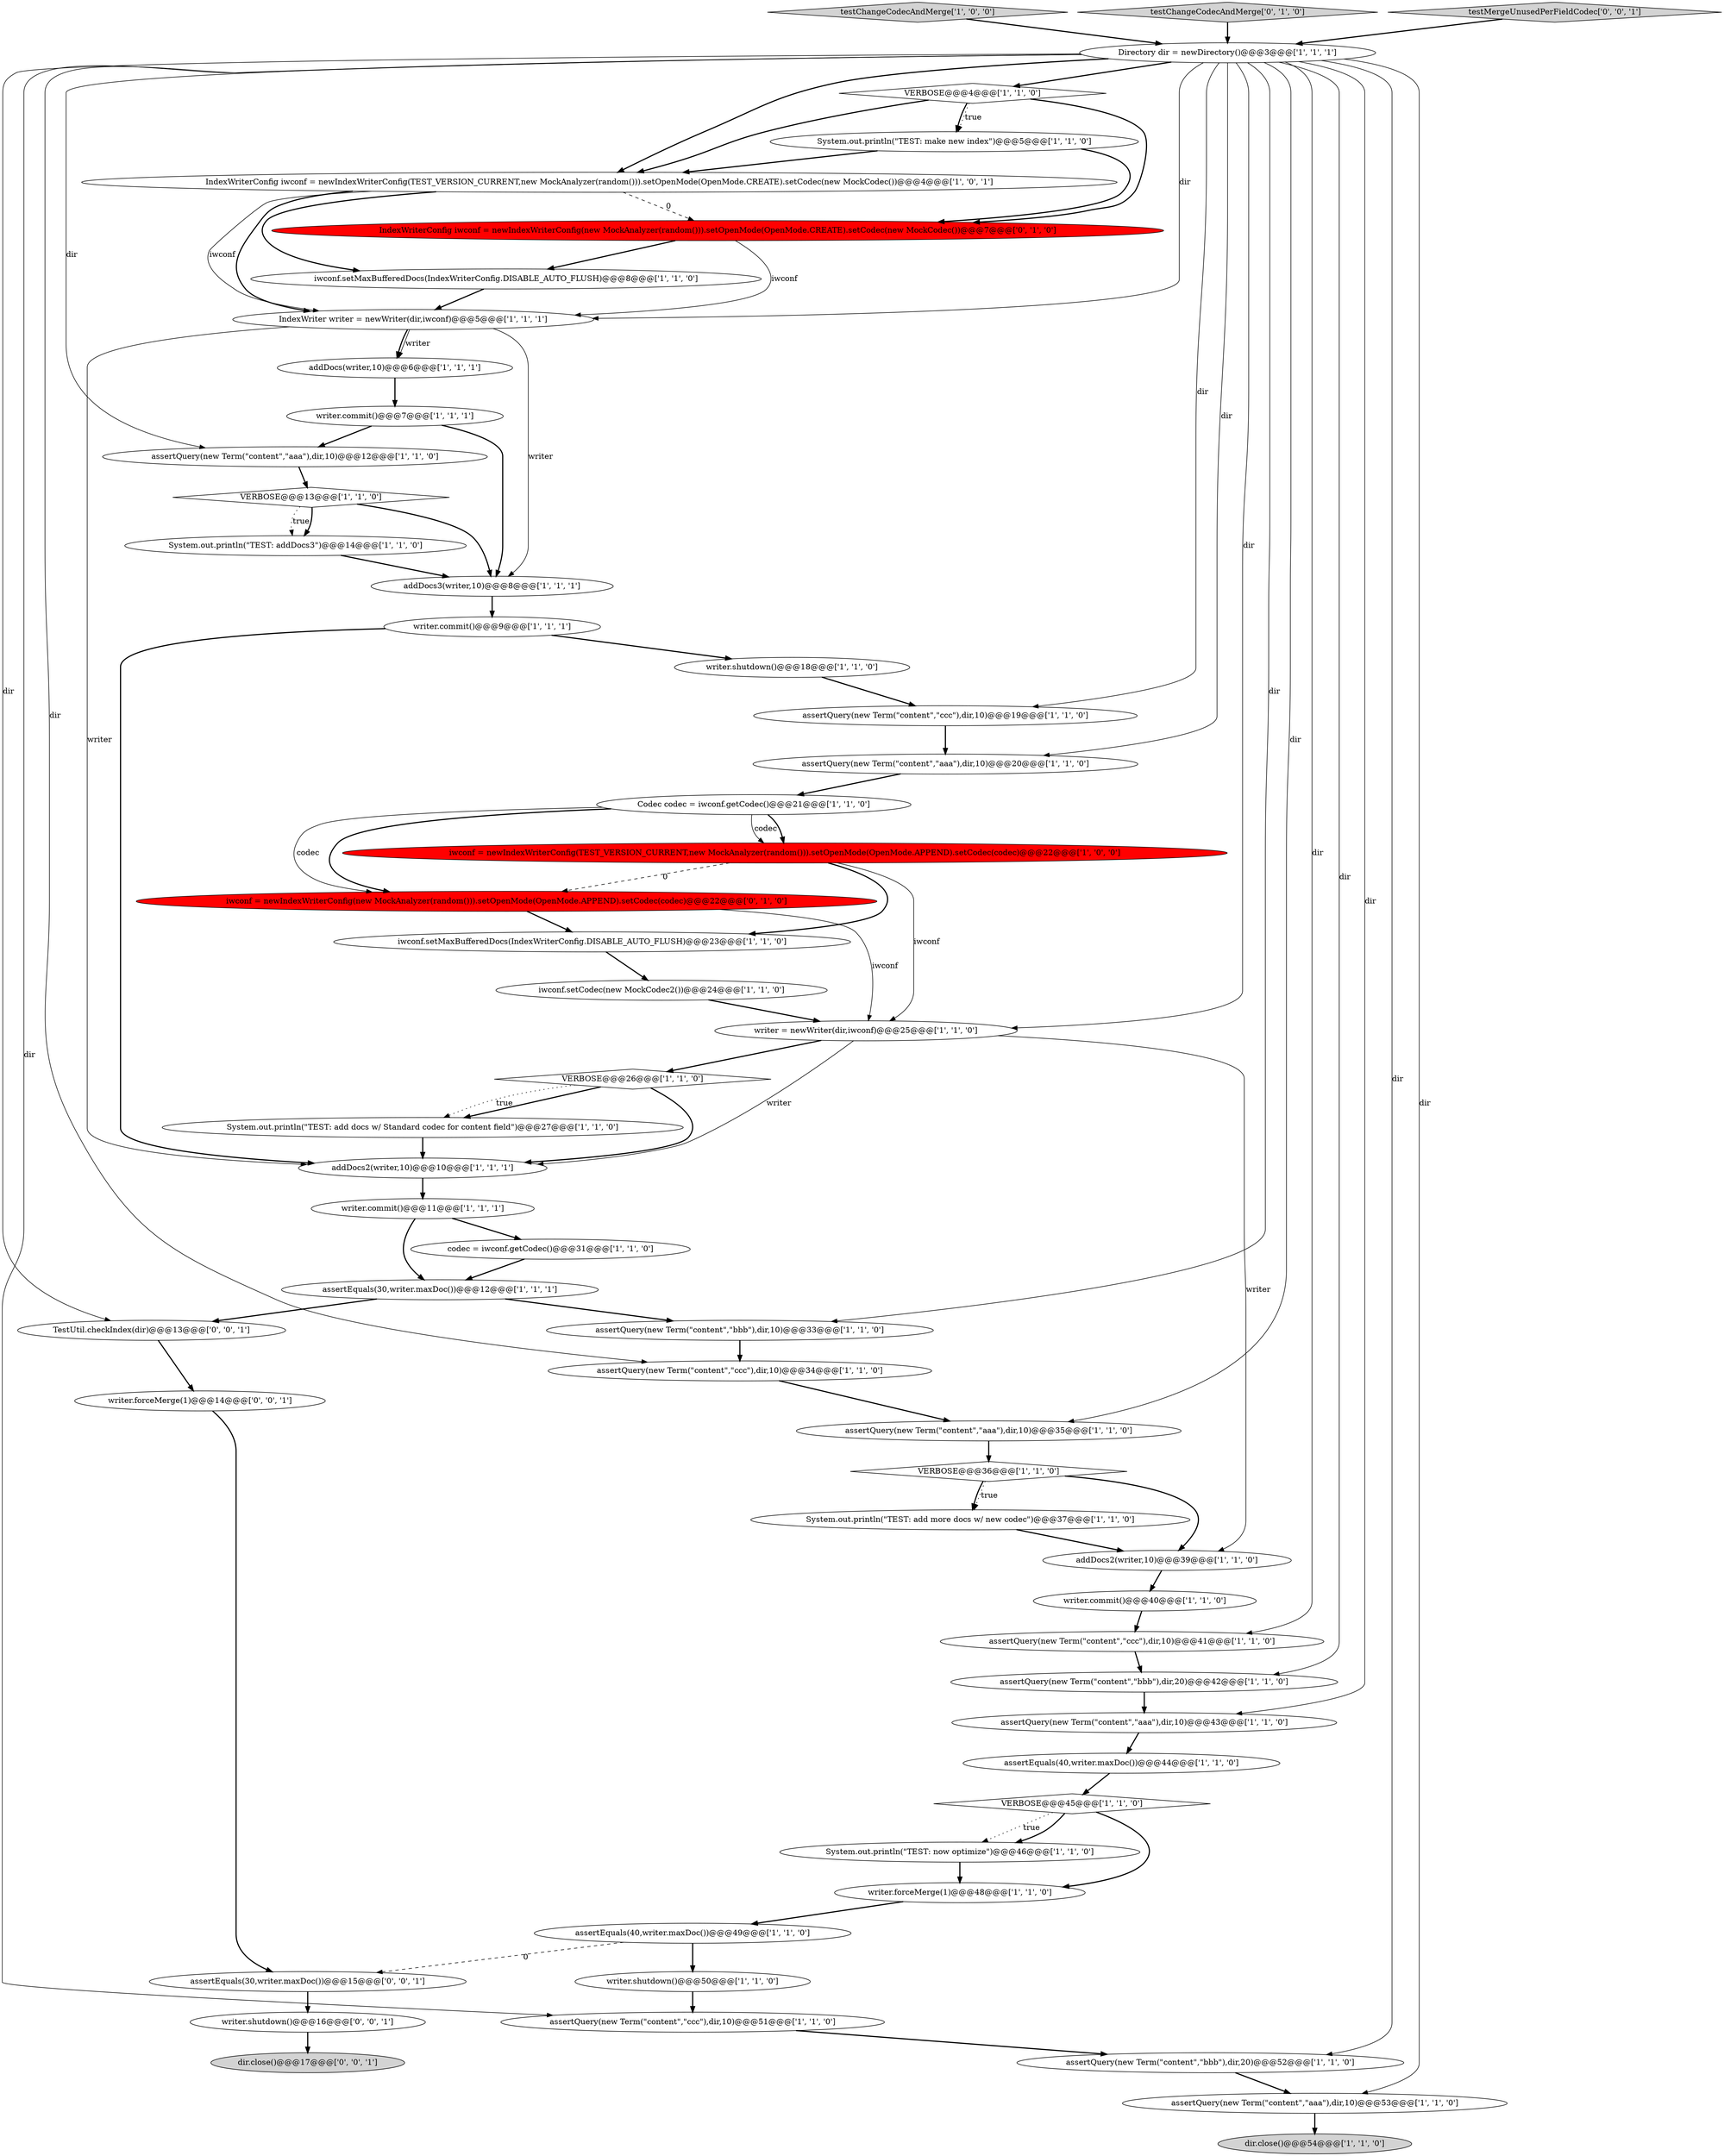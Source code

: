 digraph {
51 [style = filled, label = "dir.close()@@@17@@@['0', '0', '1']", fillcolor = lightgray, shape = ellipse image = "AAA0AAABBB3BBB"];
53 [style = filled, label = "TestUtil.checkIndex(dir)@@@13@@@['0', '0', '1']", fillcolor = white, shape = ellipse image = "AAA0AAABBB3BBB"];
38 [style = filled, label = "testChangeCodecAndMerge['1', '0', '0']", fillcolor = lightgray, shape = diamond image = "AAA0AAABBB1BBB"];
24 [style = filled, label = "System.out.println(\"TEST: addDocs3\")@@@14@@@['1', '1', '0']", fillcolor = white, shape = ellipse image = "AAA0AAABBB1BBB"];
5 [style = filled, label = "System.out.println(\"TEST: now optimize\")@@@46@@@['1', '1', '0']", fillcolor = white, shape = ellipse image = "AAA0AAABBB1BBB"];
25 [style = filled, label = "System.out.println(\"TEST: add docs w/ Standard codec for content field\")@@@27@@@['1', '1', '0']", fillcolor = white, shape = ellipse image = "AAA0AAABBB1BBB"];
35 [style = filled, label = "dir.close()@@@54@@@['1', '1', '0']", fillcolor = lightgray, shape = ellipse image = "AAA0AAABBB1BBB"];
15 [style = filled, label = "VERBOSE@@@26@@@['1', '1', '0']", fillcolor = white, shape = diamond image = "AAA0AAABBB1BBB"];
43 [style = filled, label = "assertQuery(new Term(\"content\",\"aaa\"),dir,10)@@@35@@@['1', '1', '0']", fillcolor = white, shape = ellipse image = "AAA0AAABBB1BBB"];
28 [style = filled, label = "VERBOSE@@@36@@@['1', '1', '0']", fillcolor = white, shape = diamond image = "AAA0AAABBB1BBB"];
27 [style = filled, label = "assertEquals(30,writer.maxDoc())@@@12@@@['1', '1', '1']", fillcolor = white, shape = ellipse image = "AAA0AAABBB1BBB"];
34 [style = filled, label = "writer = newWriter(dir,iwconf)@@@25@@@['1', '1', '0']", fillcolor = white, shape = ellipse image = "AAA0AAABBB1BBB"];
47 [style = filled, label = "assertQuery(new Term(\"content\",\"aaa\"),dir,10)@@@20@@@['1', '1', '0']", fillcolor = white, shape = ellipse image = "AAA0AAABBB1BBB"];
19 [style = filled, label = "writer.commit()@@@9@@@['1', '1', '1']", fillcolor = white, shape = ellipse image = "AAA0AAABBB1BBB"];
3 [style = filled, label = "assertQuery(new Term(\"content\",\"bbb\"),dir,20)@@@42@@@['1', '1', '0']", fillcolor = white, shape = ellipse image = "AAA0AAABBB1BBB"];
22 [style = filled, label = "assertQuery(new Term(\"content\",\"bbb\"),dir,10)@@@33@@@['1', '1', '0']", fillcolor = white, shape = ellipse image = "AAA0AAABBB1BBB"];
29 [style = filled, label = "addDocs3(writer,10)@@@8@@@['1', '1', '1']", fillcolor = white, shape = ellipse image = "AAA0AAABBB1BBB"];
55 [style = filled, label = "assertEquals(30,writer.maxDoc())@@@15@@@['0', '0', '1']", fillcolor = white, shape = ellipse image = "AAA0AAABBB3BBB"];
2 [style = filled, label = "iwconf.setMaxBufferedDocs(IndexWriterConfig.DISABLE_AUTO_FLUSH)@@@23@@@['1', '1', '0']", fillcolor = white, shape = ellipse image = "AAA0AAABBB1BBB"];
45 [style = filled, label = "VERBOSE@@@45@@@['1', '1', '0']", fillcolor = white, shape = diamond image = "AAA0AAABBB1BBB"];
30 [style = filled, label = "IndexWriterConfig iwconf = newIndexWriterConfig(TEST_VERSION_CURRENT,new MockAnalyzer(random())).setOpenMode(OpenMode.CREATE).setCodec(new MockCodec())@@@4@@@['1', '0', '1']", fillcolor = white, shape = ellipse image = "AAA0AAABBB1BBB"];
56 [style = filled, label = "writer.shutdown()@@@16@@@['0', '0', '1']", fillcolor = white, shape = ellipse image = "AAA0AAABBB3BBB"];
23 [style = filled, label = "assertEquals(40,writer.maxDoc())@@@44@@@['1', '1', '0']", fillcolor = white, shape = ellipse image = "AAA0AAABBB1BBB"];
12 [style = filled, label = "assertQuery(new Term(\"content\",\"bbb\"),dir,20)@@@52@@@['1', '1', '0']", fillcolor = white, shape = ellipse image = "AAA0AAABBB1BBB"];
39 [style = filled, label = "writer.forceMerge(1)@@@48@@@['1', '1', '0']", fillcolor = white, shape = ellipse image = "AAA0AAABBB1BBB"];
13 [style = filled, label = "assertQuery(new Term(\"content\",\"ccc\"),dir,10)@@@19@@@['1', '1', '0']", fillcolor = white, shape = ellipse image = "AAA0AAABBB1BBB"];
48 [style = filled, label = "iwconf = newIndexWriterConfig(new MockAnalyzer(random())).setOpenMode(OpenMode.APPEND).setCodec(codec)@@@22@@@['0', '1', '0']", fillcolor = red, shape = ellipse image = "AAA1AAABBB2BBB"];
16 [style = filled, label = "assertEquals(40,writer.maxDoc())@@@49@@@['1', '1', '0']", fillcolor = white, shape = ellipse image = "AAA0AAABBB1BBB"];
31 [style = filled, label = "writer.commit()@@@7@@@['1', '1', '1']", fillcolor = white, shape = ellipse image = "AAA0AAABBB1BBB"];
9 [style = filled, label = "assertQuery(new Term(\"content\",\"ccc\"),dir,10)@@@51@@@['1', '1', '0']", fillcolor = white, shape = ellipse image = "AAA0AAABBB1BBB"];
11 [style = filled, label = "assertQuery(new Term(\"content\",\"aaa\"),dir,10)@@@12@@@['1', '1', '0']", fillcolor = white, shape = ellipse image = "AAA0AAABBB1BBB"];
21 [style = filled, label = "addDocs(writer,10)@@@6@@@['1', '1', '1']", fillcolor = white, shape = ellipse image = "AAA0AAABBB1BBB"];
52 [style = filled, label = "writer.forceMerge(1)@@@14@@@['0', '0', '1']", fillcolor = white, shape = ellipse image = "AAA0AAABBB3BBB"];
49 [style = filled, label = "testChangeCodecAndMerge['0', '1', '0']", fillcolor = lightgray, shape = diamond image = "AAA0AAABBB2BBB"];
32 [style = filled, label = "addDocs2(writer,10)@@@10@@@['1', '1', '1']", fillcolor = white, shape = ellipse image = "AAA0AAABBB1BBB"];
0 [style = filled, label = "iwconf.setMaxBufferedDocs(IndexWriterConfig.DISABLE_AUTO_FLUSH)@@@8@@@['1', '1', '0']", fillcolor = white, shape = ellipse image = "AAA0AAABBB1BBB"];
33 [style = filled, label = "Directory dir = newDirectory()@@@3@@@['1', '1', '1']", fillcolor = white, shape = ellipse image = "AAA0AAABBB1BBB"];
50 [style = filled, label = "IndexWriterConfig iwconf = newIndexWriterConfig(new MockAnalyzer(random())).setOpenMode(OpenMode.CREATE).setCodec(new MockCodec())@@@7@@@['0', '1', '0']", fillcolor = red, shape = ellipse image = "AAA1AAABBB2BBB"];
36 [style = filled, label = "VERBOSE@@@4@@@['1', '1', '0']", fillcolor = white, shape = diamond image = "AAA0AAABBB1BBB"];
44 [style = filled, label = "assertQuery(new Term(\"content\",\"aaa\"),dir,10)@@@53@@@['1', '1', '0']", fillcolor = white, shape = ellipse image = "AAA0AAABBB1BBB"];
4 [style = filled, label = "System.out.println(\"TEST: make new index\")@@@5@@@['1', '1', '0']", fillcolor = white, shape = ellipse image = "AAA0AAABBB1BBB"];
17 [style = filled, label = "writer.shutdown()@@@50@@@['1', '1', '0']", fillcolor = white, shape = ellipse image = "AAA0AAABBB1BBB"];
54 [style = filled, label = "testMergeUnusedPerFieldCodec['0', '0', '1']", fillcolor = lightgray, shape = diamond image = "AAA0AAABBB3BBB"];
1 [style = filled, label = "VERBOSE@@@13@@@['1', '1', '0']", fillcolor = white, shape = diamond image = "AAA0AAABBB1BBB"];
26 [style = filled, label = "iwconf.setCodec(new MockCodec2())@@@24@@@['1', '1', '0']", fillcolor = white, shape = ellipse image = "AAA0AAABBB1BBB"];
40 [style = filled, label = "writer.commit()@@@40@@@['1', '1', '0']", fillcolor = white, shape = ellipse image = "AAA0AAABBB1BBB"];
18 [style = filled, label = "assertQuery(new Term(\"content\",\"ccc\"),dir,10)@@@34@@@['1', '1', '0']", fillcolor = white, shape = ellipse image = "AAA0AAABBB1BBB"];
42 [style = filled, label = "codec = iwconf.getCodec()@@@31@@@['1', '1', '0']", fillcolor = white, shape = ellipse image = "AAA0AAABBB1BBB"];
20 [style = filled, label = "writer.commit()@@@11@@@['1', '1', '1']", fillcolor = white, shape = ellipse image = "AAA0AAABBB1BBB"];
10 [style = filled, label = "Codec codec = iwconf.getCodec()@@@21@@@['1', '1', '0']", fillcolor = white, shape = ellipse image = "AAA0AAABBB1BBB"];
6 [style = filled, label = "writer.shutdown()@@@18@@@['1', '1', '0']", fillcolor = white, shape = ellipse image = "AAA0AAABBB1BBB"];
8 [style = filled, label = "assertQuery(new Term(\"content\",\"aaa\"),dir,10)@@@43@@@['1', '1', '0']", fillcolor = white, shape = ellipse image = "AAA0AAABBB1BBB"];
14 [style = filled, label = "assertQuery(new Term(\"content\",\"ccc\"),dir,10)@@@41@@@['1', '1', '0']", fillcolor = white, shape = ellipse image = "AAA0AAABBB1BBB"];
41 [style = filled, label = "addDocs2(writer,10)@@@39@@@['1', '1', '0']", fillcolor = white, shape = ellipse image = "AAA0AAABBB1BBB"];
46 [style = filled, label = "IndexWriter writer = newWriter(dir,iwconf)@@@5@@@['1', '1', '1']", fillcolor = white, shape = ellipse image = "AAA0AAABBB1BBB"];
7 [style = filled, label = "iwconf = newIndexWriterConfig(TEST_VERSION_CURRENT,new MockAnalyzer(random())).setOpenMode(OpenMode.APPEND).setCodec(codec)@@@22@@@['1', '0', '0']", fillcolor = red, shape = ellipse image = "AAA1AAABBB1BBB"];
37 [style = filled, label = "System.out.println(\"TEST: add more docs w/ new codec\")@@@37@@@['1', '1', '0']", fillcolor = white, shape = ellipse image = "AAA0AAABBB1BBB"];
14->3 [style = bold, label=""];
13->47 [style = bold, label=""];
2->26 [style = bold, label=""];
12->44 [style = bold, label=""];
23->45 [style = bold, label=""];
0->46 [style = bold, label=""];
15->25 [style = bold, label=""];
33->9 [style = solid, label="dir"];
44->35 [style = bold, label=""];
17->9 [style = bold, label=""];
26->34 [style = bold, label=""];
34->15 [style = bold, label=""];
30->50 [style = dashed, label="0"];
47->10 [style = bold, label=""];
52->55 [style = bold, label=""];
20->27 [style = bold, label=""];
45->5 [style = dotted, label="true"];
46->21 [style = bold, label=""];
21->31 [style = bold, label=""];
30->46 [style = bold, label=""];
54->33 [style = bold, label=""];
10->48 [style = solid, label="codec"];
30->46 [style = solid, label="iwconf"];
32->20 [style = bold, label=""];
33->46 [style = solid, label="dir"];
33->18 [style = solid, label="dir"];
28->37 [style = bold, label=""];
33->34 [style = solid, label="dir"];
8->23 [style = bold, label=""];
48->2 [style = bold, label=""];
5->39 [style = bold, label=""];
27->53 [style = bold, label=""];
53->52 [style = bold, label=""];
36->4 [style = bold, label=""];
33->12 [style = solid, label="dir"];
7->48 [style = dashed, label="0"];
10->48 [style = bold, label=""];
31->29 [style = bold, label=""];
10->7 [style = solid, label="codec"];
33->13 [style = solid, label="dir"];
16->17 [style = bold, label=""];
33->44 [style = solid, label="dir"];
46->21 [style = solid, label="writer"];
19->6 [style = bold, label=""];
27->22 [style = bold, label=""];
10->7 [style = bold, label=""];
31->11 [style = bold, label=""];
50->46 [style = solid, label="iwconf"];
56->51 [style = bold, label=""];
36->30 [style = bold, label=""];
22->18 [style = bold, label=""];
7->2 [style = bold, label=""];
33->36 [style = bold, label=""];
33->53 [style = solid, label="dir"];
33->30 [style = bold, label=""];
36->50 [style = bold, label=""];
38->33 [style = bold, label=""];
28->37 [style = dotted, label="true"];
33->47 [style = solid, label="dir"];
39->16 [style = bold, label=""];
37->41 [style = bold, label=""];
33->8 [style = solid, label="dir"];
28->41 [style = bold, label=""];
33->11 [style = solid, label="dir"];
46->29 [style = solid, label="writer"];
19->32 [style = bold, label=""];
29->19 [style = bold, label=""];
41->40 [style = bold, label=""];
50->0 [style = bold, label=""];
3->8 [style = bold, label=""];
6->13 [style = bold, label=""];
46->32 [style = solid, label="writer"];
20->42 [style = bold, label=""];
40->14 [style = bold, label=""];
33->14 [style = solid, label="dir"];
42->27 [style = bold, label=""];
30->0 [style = bold, label=""];
9->12 [style = bold, label=""];
1->29 [style = bold, label=""];
15->25 [style = dotted, label="true"];
4->50 [style = bold, label=""];
45->39 [style = bold, label=""];
34->41 [style = solid, label="writer"];
11->1 [style = bold, label=""];
1->24 [style = dotted, label="true"];
25->32 [style = bold, label=""];
24->29 [style = bold, label=""];
7->34 [style = solid, label="iwconf"];
36->4 [style = dotted, label="true"];
55->56 [style = bold, label=""];
33->43 [style = solid, label="dir"];
43->28 [style = bold, label=""];
33->3 [style = solid, label="dir"];
33->22 [style = solid, label="dir"];
4->30 [style = bold, label=""];
18->43 [style = bold, label=""];
1->24 [style = bold, label=""];
49->33 [style = bold, label=""];
34->32 [style = solid, label="writer"];
16->55 [style = dashed, label="0"];
15->32 [style = bold, label=""];
48->34 [style = solid, label="iwconf"];
45->5 [style = bold, label=""];
}
